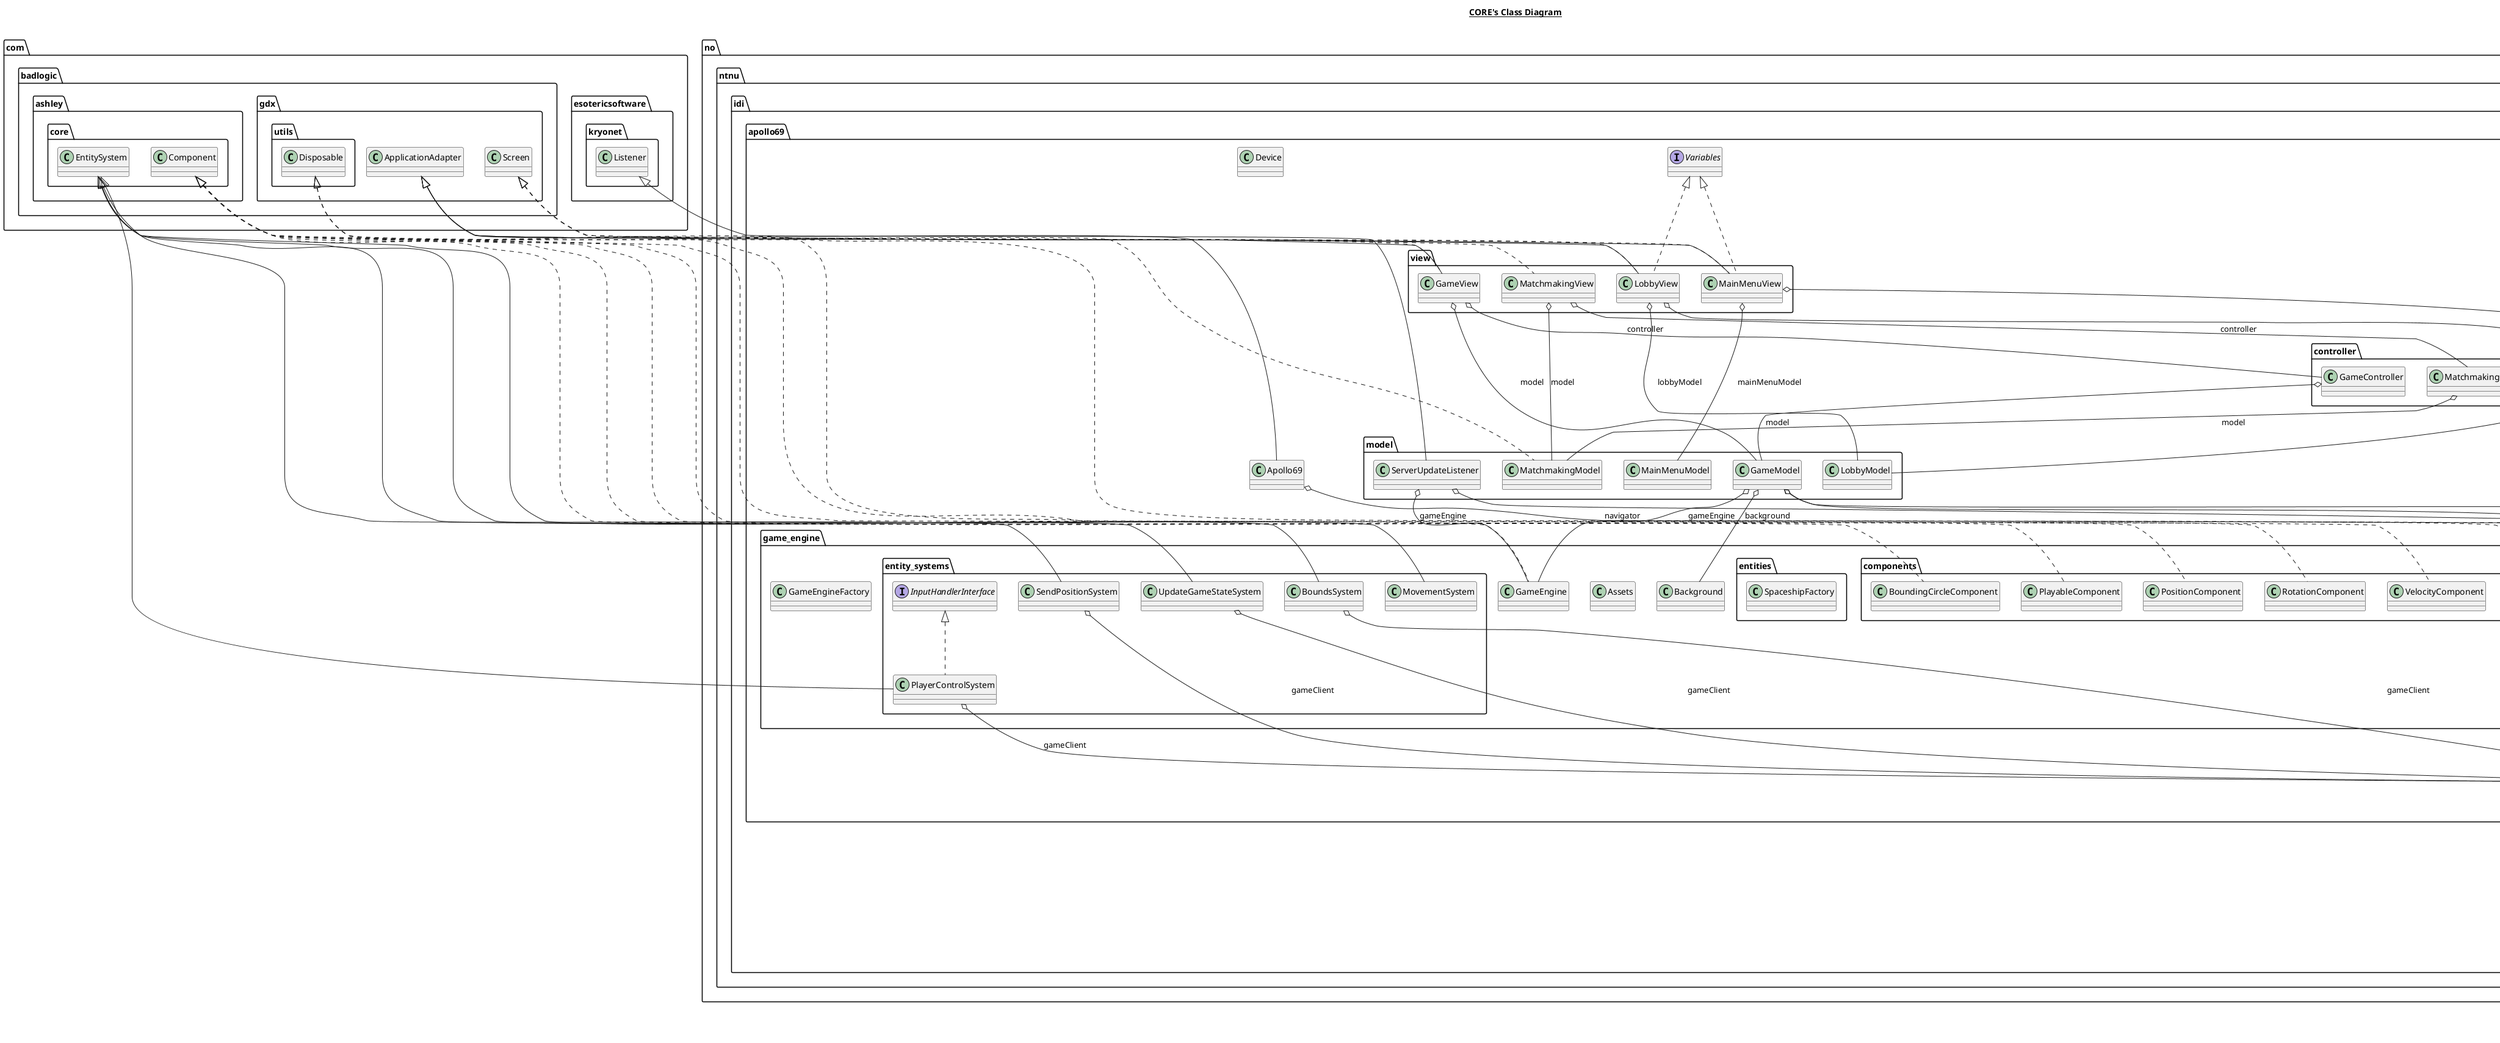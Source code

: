 @startuml

title __CORE's Class Diagram__\n

  namespace no.ntnu.idi.apollo69 {
    class no.ntnu.idi.apollo69.Apollo69 {
    }
  }
  

  namespace no.ntnu.idi.apollo69 {
    class no.ntnu.idi.apollo69.Device {
    }
  }
  

  namespace no.ntnu.idi.apollo69 {
    interface no.ntnu.idi.apollo69.Variables {
    }
  }
  

  namespace no.ntnu.idi.apollo69 {
    namespace controller {
      class no.ntnu.idi.apollo69.controller.GameController {
      }
    }
  }
  

  namespace no.ntnu.idi.apollo69 {
    namespace controller {
      class no.ntnu.idi.apollo69.controller.LobbyController {
      }
    }
  }
  

  namespace no.ntnu.idi.apollo69 {
    namespace controller {
      class no.ntnu.idi.apollo69.controller.MainMenuController {
      }
    }
  }
  

  namespace no.ntnu.idi.apollo69 {
    namespace controller {
      class no.ntnu.idi.apollo69.controller.MatchmakingController {
      }
    }
  }
  

  namespace no.ntnu.idi.apollo69 {
    namespace game_engine {
      class no.ntnu.idi.apollo69.game_engine.Assets {
      }
    }
  }
  

  namespace no.ntnu.idi.apollo69 {
    namespace game_engine {
      class no.ntnu.idi.apollo69.game_engine.Background {
      }
    }
  }
  

  namespace no.ntnu.idi.apollo69 {
    namespace game_engine {
      class no.ntnu.idi.apollo69.game_engine.GameEngine {
      }
    }
  }
  

  namespace no.ntnu.idi.apollo69 {
    namespace game_engine {
      class no.ntnu.idi.apollo69.game_engine.GameEngineFactory {
      }
    }
  }
  

  namespace no.ntnu.idi.apollo69 {
    namespace game_engine {
      namespace components {
        class no.ntnu.idi.apollo69.game_engine.components.BoosterComponent {
        }
      }
    }
  }
  

  namespace no.ntnu.idi.apollo69 {
    namespace game_engine {
      namespace components {
        class no.ntnu.idi.apollo69.game_engine.components.BoundingCircleComponent {
        }
      }
    }
  }
  

  namespace no.ntnu.idi.apollo69 {
    namespace game_engine {
      namespace components {
        class no.ntnu.idi.apollo69.game_engine.components.PlayableComponent {
        }
      }
    }
  }
  

  namespace no.ntnu.idi.apollo69 {
    namespace game_engine {
      namespace components {
        class no.ntnu.idi.apollo69.game_engine.components.PositionComponent {
        }
      }
    }
  }
  

  namespace no.ntnu.idi.apollo69 {
    namespace game_engine {
      namespace components {
        class no.ntnu.idi.apollo69.game_engine.components.RotationComponent {
        }
      }
    }
  }
  

  namespace no.ntnu.idi.apollo69 {
    namespace game_engine {
      namespace components {
        class no.ntnu.idi.apollo69.game_engine.components.VelocityComponent {
        }
      }
    }
  }
  

  namespace no.ntnu.idi.apollo69 {
    namespace game_engine {
      namespace entities {
        class no.ntnu.idi.apollo69.game_engine.entities.SpaceshipFactory {
        }
      }
    }
  }
  

  namespace no.ntnu.idi.apollo69 {
    namespace game_engine {
      namespace entity_systems {
        class no.ntnu.idi.apollo69.game_engine.entity_systems.BoundsSystem {
        }
      }
    }
  }
  

  namespace no.ntnu.idi.apollo69 {
    namespace game_engine {
      namespace entity_systems {
        interface no.ntnu.idi.apollo69.game_engine.entity_systems.InputHandlerInterface {
        }
      }
    }
  }
  

  namespace no.ntnu.idi.apollo69 {
    namespace game_engine {
      namespace entity_systems {
        class no.ntnu.idi.apollo69.game_engine.entity_systems.MovementSystem {
        }
      }
    }
  }
  

  namespace no.ntnu.idi.apollo69 {
    namespace game_engine {
      namespace entity_systems {
        class no.ntnu.idi.apollo69.game_engine.entity_systems.PlayerControlSystem {
        }
      }
    }
  }
  

  namespace no.ntnu.idi.apollo69 {
    namespace game_engine {
      namespace entity_systems {
        class no.ntnu.idi.apollo69.game_engine.entity_systems.SendPositionSystem {
        }
      }
    }
  }
  

  namespace no.ntnu.idi.apollo69 {
    namespace game_engine {
      namespace entity_systems {
        class no.ntnu.idi.apollo69.game_engine.entity_systems.UpdateGameStateSystem {
        }
      }
    }
  }
  

  namespace no.ntnu.idi.apollo69 {
    namespace model {
      class no.ntnu.idi.apollo69.model.GameModel {
      }
    }
  }
  

  namespace no.ntnu.idi.apollo69 {
    namespace model {
      class no.ntnu.idi.apollo69.model.LobbyModel {
      }
    }
  }
  

  namespace no.ntnu.idi.apollo69 {
    namespace model {
      class no.ntnu.idi.apollo69.model.MainMenuModel {
      }
    }
  }
  

  namespace no.ntnu.idi.apollo69 {
    namespace model {
      class no.ntnu.idi.apollo69.model.MatchmakingModel {
      }
    }
  }
  

  namespace no.ntnu.idi.apollo69 {
    namespace model {
      class no.ntnu.idi.apollo69.model.ServerUpdateListener {
      }
    }
  }
  

  namespace no.ntnu.idi.apollo69 {
    namespace navigation {
      class no.ntnu.idi.apollo69.navigation.Navigator {
      }
    }
  }
  

  namespace no.ntnu.idi.apollo69 {
    namespace navigation {
      enum ScreenType {
      }
    }
  }
  

  namespace no.ntnu.idi.apollo69 {
    namespace network {
      class no.ntnu.idi.apollo69.network.GameClient {
      }
    }
  }
  

  namespace no.ntnu.idi.apollo69 {
    namespace network {
      class no.ntnu.idi.apollo69.network.NetworkClientSingleton {
      }
    }
  }
  

  namespace no.ntnu.idi.apollo69 {
    namespace view {
      class no.ntnu.idi.apollo69.view.GameView {
      }
    }
  }
  

  namespace no.ntnu.idi.apollo69 {
    namespace view {
      class no.ntnu.idi.apollo69.view.LobbyView {
      }
    }
  }
  

  namespace no.ntnu.idi.apollo69 {
    namespace view {
      class no.ntnu.idi.apollo69.view.MainMenuView {
      }
    }
  }
  

  namespace no.ntnu.idi.apollo69 {
    namespace view {
      class no.ntnu.idi.apollo69.view.MatchmakingView {
      }
    }
  }
  

  no.ntnu.idi.apollo69.Apollo69 -up-|> com.badlogic.gdx.ApplicationAdapter
  no.ntnu.idi.apollo69.Apollo69 o-- no.ntnu.idi.apollo69.navigation.Navigator : navigator
  no.ntnu.idi.apollo69.controller.GameController o-- no.ntnu.idi.apollo69.model.GameModel : model
  no.ntnu.idi.apollo69.controller.LobbyController o-- no.ntnu.idi.apollo69.network.GameClient : gameClient
  no.ntnu.idi.apollo69.controller.LobbyController o-- no.ntnu.idi.apollo69.model.LobbyModel : lobbyModel
  no.ntnu.idi.apollo69.controller.LobbyController o-- no.ntnu.idi.apollo69.navigation.Navigator : navigator
  no.ntnu.idi.apollo69.controller.MainMenuController o-- no.ntnu.idi.apollo69.navigation.Navigator : navigator
  no.ntnu.idi.apollo69.controller.MatchmakingController o-- no.ntnu.idi.apollo69.network.GameClient : gameClient
  no.ntnu.idi.apollo69.controller.MatchmakingController o-- no.ntnu.idi.apollo69.model.MatchmakingModel : model
  no.ntnu.idi.apollo69.controller.MatchmakingController o-- no.ntnu.idi.apollo69.navigation.Navigator : navigator
  no.ntnu.idi.apollo69.game_engine.GameEngine .up.|> com.badlogic.gdx.utils.Disposable
  no.ntnu.idi.apollo69.game_engine.components.BoosterComponent .up.|> com.badlogic.ashley.core.Component
  no.ntnu.idi.apollo69.game_engine.components.BoundingCircleComponent .up.|> com.badlogic.ashley.core.Component
  no.ntnu.idi.apollo69.game_engine.components.PlayableComponent .up.|> com.badlogic.ashley.core.Component
  no.ntnu.idi.apollo69.game_engine.components.PositionComponent .up.|> com.badlogic.ashley.core.Component
  no.ntnu.idi.apollo69.game_engine.components.RotationComponent .up.|> com.badlogic.ashley.core.Component
  no.ntnu.idi.apollo69.game_engine.components.VelocityComponent .up.|> com.badlogic.ashley.core.Component
  no.ntnu.idi.apollo69.game_engine.entity_systems.BoundsSystem -up-|> com.badlogic.ashley.core.EntitySystem
  no.ntnu.idi.apollo69.game_engine.entity_systems.BoundsSystem o-- no.ntnu.idi.apollo69.network.GameClient : gameClient
  no.ntnu.idi.apollo69.game_engine.entity_systems.MovementSystem -up-|> com.badlogic.ashley.core.EntitySystem
  no.ntnu.idi.apollo69.game_engine.entity_systems.PlayerControlSystem .up.|> no.ntnu.idi.apollo69.game_engine.entity_systems.InputHandlerInterface
  no.ntnu.idi.apollo69.game_engine.entity_systems.PlayerControlSystem -up-|> com.badlogic.ashley.core.EntitySystem
  no.ntnu.idi.apollo69.game_engine.entity_systems.PlayerControlSystem o-- no.ntnu.idi.apollo69.network.GameClient : gameClient
  no.ntnu.idi.apollo69.game_engine.entity_systems.SendPositionSystem -up-|> com.badlogic.ashley.core.EntitySystem
  no.ntnu.idi.apollo69.game_engine.entity_systems.SendPositionSystem o-- no.ntnu.idi.apollo69.network.GameClient : gameClient
  no.ntnu.idi.apollo69.game_engine.entity_systems.UpdateGameStateSystem -up-|> com.badlogic.ashley.core.EntitySystem
  no.ntnu.idi.apollo69.game_engine.entity_systems.UpdateGameStateSystem o-- no.ntnu.idi.apollo69.network.GameClient : gameClient
  no.ntnu.idi.apollo69.model.GameModel o-- no.ntnu.idi.apollo69.game_engine.Background : background
  no.ntnu.idi.apollo69.model.GameModel o-- no.ntnu.idi.apollo69.network.GameClient : gameClient
  no.ntnu.idi.apollo69.model.GameModel o-- no.ntnu.idi.apollo69.game_engine.GameEngine : gameEngine
  no.ntnu.idi.apollo69.model.GameModel o-- no.ntnu.idi.apollo69.navigation.Navigator : navigator
  no.ntnu.idi.apollo69.model.MatchmakingModel .up.|> com.badlogic.gdx.utils.Disposable
  no.ntnu.idi.apollo69.model.ServerUpdateListener -up-|> com.esotericsoftware.kryonet.Listener
  no.ntnu.idi.apollo69.model.ServerUpdateListener o-- no.ntnu.idi.apollo69.game_engine.GameEngine : gameEngine
  no.ntnu.idi.apollo69.model.ServerUpdateListener o-- no.ntnu.idi.apollo69.navigation.Navigator : navigator
  no.ntnu.idi.apollo69.navigation.Navigator .up.|> com.badlogic.gdx.utils.Disposable
  no.ntnu.idi.apollo69.network.GameClient o-- no.ntnu.idi.apollo69framework.network_messages.UpdateMessage : gameState
  no.ntnu.idi.apollo69.network.NetworkClientSingleton o-- no.ntnu.idi.apollo69.network.GameClient : gameClient
  no.ntnu.idi.apollo69.view.GameView .up.|> com.badlogic.gdx.Screen
  no.ntnu.idi.apollo69.view.GameView -up-|> com.badlogic.gdx.ApplicationAdapter
  no.ntnu.idi.apollo69.view.GameView o-- no.ntnu.idi.apollo69.controller.GameController : controller
  no.ntnu.idi.apollo69.view.GameView o-- no.ntnu.idi.apollo69.model.GameModel : model
  no.ntnu.idi.apollo69.view.LobbyView .up.|> com.badlogic.gdx.Screen
  no.ntnu.idi.apollo69.view.LobbyView .up.|> no.ntnu.idi.apollo69.Variables
  no.ntnu.idi.apollo69.view.LobbyView -up-|> com.badlogic.gdx.ApplicationAdapter
  no.ntnu.idi.apollo69.view.LobbyView o-- no.ntnu.idi.apollo69.controller.LobbyController : lobbyController
  no.ntnu.idi.apollo69.view.LobbyView o-- no.ntnu.idi.apollo69.model.LobbyModel : lobbyModel
  no.ntnu.idi.apollo69.view.MainMenuView .up.|> com.badlogic.gdx.Screen
  no.ntnu.idi.apollo69.view.MainMenuView .up.|> no.ntnu.idi.apollo69.Variables
  no.ntnu.idi.apollo69.view.MainMenuView -up-|> com.badlogic.gdx.ApplicationAdapter
  no.ntnu.idi.apollo69.view.MainMenuView o-- no.ntnu.idi.apollo69.controller.MainMenuController : mainMenuController
  no.ntnu.idi.apollo69.view.MainMenuView o-- no.ntnu.idi.apollo69.model.MainMenuModel : mainMenuModel
  no.ntnu.idi.apollo69.view.MatchmakingView .up.|> com.badlogic.gdx.Screen
  no.ntnu.idi.apollo69.view.MatchmakingView o-- no.ntnu.idi.apollo69.controller.MatchmakingController : controller
  no.ntnu.idi.apollo69.view.MatchmakingView o-- no.ntnu.idi.apollo69.model.MatchmakingModel : model


right footer


PlantUML diagram generated by SketchIt! (https://bitbucket.org/pmesmeur/sketch.it)
For more information about this tool, please contact philippe.mesmeur@gmail.com
endfooter

@enduml

